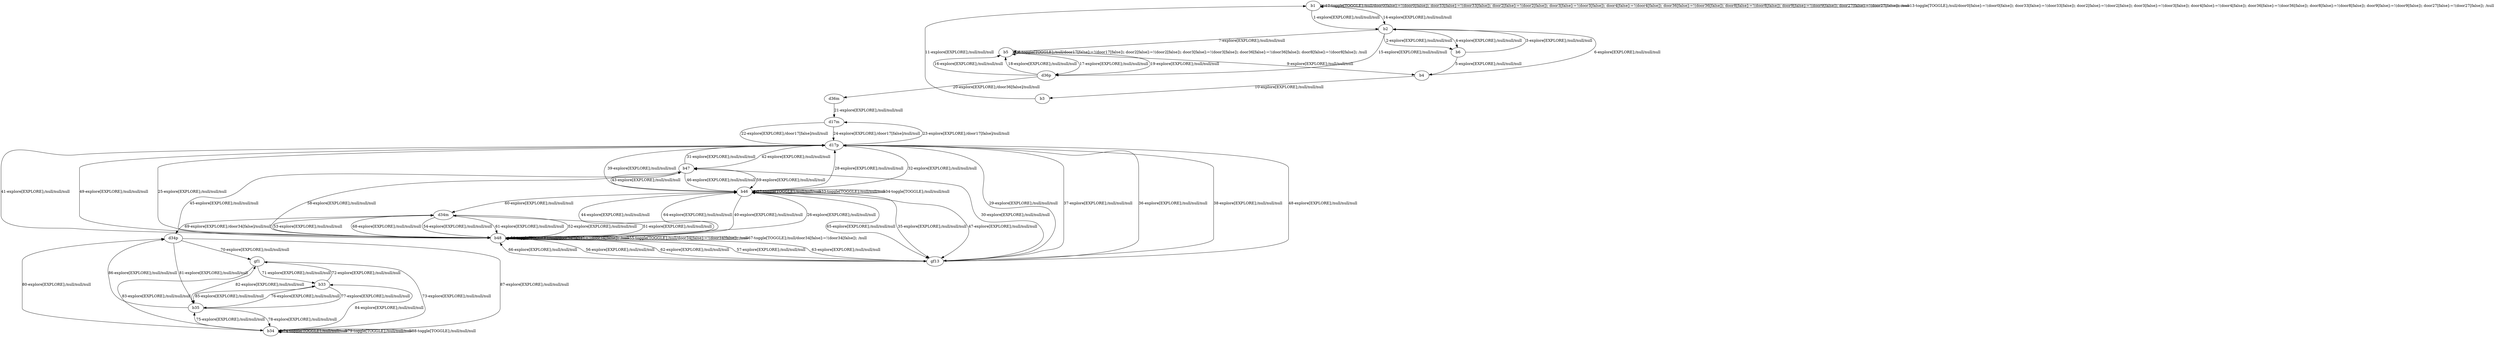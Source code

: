 # Total number of goals covered by this test: 1
# b35 --> d34p

digraph g {
"b1" -> "b2" [label = "1-explore[EXPLORE];/null/null/null"];
"b2" -> "b6" [label = "2-explore[EXPLORE];/null/null/null"];
"b6" -> "b2" [label = "3-explore[EXPLORE];/null/null/null"];
"b2" -> "b6" [label = "4-explore[EXPLORE];/null/null/null"];
"b6" -> "b4" [label = "5-explore[EXPLORE];/null/null/null"];
"b4" -> "b2" [label = "6-explore[EXPLORE];/null/null/null"];
"b2" -> "b5" [label = "7-explore[EXPLORE];/null/null/null"];
"b5" -> "b5" [label = "8-toggle[TOGGLE];/null/door17[false]:=!(door17[false]); door2[false]:=!(door2[false]); door3[false]:=!(door3[false]); door36[false]:=!(door36[false]); door8[false]:=!(door8[false]); /null"];
"b5" -> "b4" [label = "9-explore[EXPLORE];/null/null/null"];
"b4" -> "b3" [label = "10-explore[EXPLORE];/null/null/null"];
"b3" -> "b1" [label = "11-explore[EXPLORE];/null/null/null"];
"b1" -> "b1" [label = "12-toggle[TOGGLE];/null/door0[false]:=!(door0[false]); door33[false]:=!(door33[false]); door2[false]:=!(door2[false]); door3[false]:=!(door3[false]); door4[false]:=!(door4[false]); door36[false]:=!(door36[false]); door8[false]:=!(door8[false]); door9[false]:=!(door9[false]); door27[false]:=!(door27[false]); /null"];
"b1" -> "b1" [label = "13-toggle[TOGGLE];/null/door0[false]:=!(door0[false]); door33[false]:=!(door33[false]); door2[false]:=!(door2[false]); door3[false]:=!(door3[false]); door4[false]:=!(door4[false]); door36[false]:=!(door36[false]); door8[false]:=!(door8[false]); door9[false]:=!(door9[false]); door27[false]:=!(door27[false]); /null"];
"b1" -> "b2" [label = "14-explore[EXPLORE];/null/null/null"];
"b2" -> "d36p" [label = "15-explore[EXPLORE];/null/null/null"];
"d36p" -> "b5" [label = "16-explore[EXPLORE];/null/null/null"];
"b5" -> "d36p" [label = "17-explore[EXPLORE];/null/null/null"];
"d36p" -> "b5" [label = "18-explore[EXPLORE];/null/null/null"];
"b5" -> "d36p" [label = "19-explore[EXPLORE];/null/null/null"];
"d36p" -> "d36m" [label = "20-explore[EXPLORE];/door36[false]/null/null"];
"d36m" -> "d17m" [label = "21-explore[EXPLORE];/null/null/null"];
"d17m" -> "d17p" [label = "22-explore[EXPLORE];/door17[false]/null/null"];
"d17p" -> "d17m" [label = "23-explore[EXPLORE];/door17[false]/null/null"];
"d17m" -> "d17p" [label = "24-explore[EXPLORE];/door17[false]/null/null"];
"d17p" -> "b48" [label = "25-explore[EXPLORE];/null/null/null"];
"b48" -> "b46" [label = "26-explore[EXPLORE];/null/null/null"];
"b46" -> "b46" [label = "27-toggle[TOGGLE];/null/null/null"];
"b46" -> "d17p" [label = "28-explore[EXPLORE];/null/null/null"];
"d17p" -> "gf13" [label = "29-explore[EXPLORE];/null/null/null"];
"gf13" -> "b47" [label = "30-explore[EXPLORE];/null/null/null"];
"b47" -> "d17p" [label = "31-explore[EXPLORE];/null/null/null"];
"d17p" -> "b46" [label = "32-explore[EXPLORE];/null/null/null"];
"b46" -> "b46" [label = "33-toggle[TOGGLE];/null/null/null"];
"b46" -> "b46" [label = "34-toggle[TOGGLE];/null/null/null"];
"b46" -> "gf13" [label = "35-explore[EXPLORE];/null/null/null"];
"gf13" -> "d17p" [label = "36-explore[EXPLORE];/null/null/null"];
"d17p" -> "gf13" [label = "37-explore[EXPLORE];/null/null/null"];
"gf13" -> "d17p" [label = "38-explore[EXPLORE];/null/null/null"];
"d17p" -> "b46" [label = "39-explore[EXPLORE];/null/null/null"];
"b46" -> "b48" [label = "40-explore[EXPLORE];/null/null/null"];
"b48" -> "d17p" [label = "41-explore[EXPLORE];/null/null/null"];
"d17p" -> "b47" [label = "42-explore[EXPLORE];/null/null/null"];
"b47" -> "b46" [label = "43-explore[EXPLORE];/null/null/null"];
"b46" -> "b48" [label = "44-explore[EXPLORE];/null/null/null"];
"b48" -> "b47" [label = "45-explore[EXPLORE];/null/null/null"];
"b47" -> "b46" [label = "46-explore[EXPLORE];/null/null/null"];
"b46" -> "gf13" [label = "47-explore[EXPLORE];/null/null/null"];
"gf13" -> "d17p" [label = "48-explore[EXPLORE];/null/null/null"];
"d17p" -> "b48" [label = "49-explore[EXPLORE];/null/null/null"];
"b48" -> "b48" [label = "50-toggle[TOGGLE];/null/door34[false]:=!(door34[false]); /null"];
"b48" -> "d34m" [label = "51-explore[EXPLORE];/null/null/null"];
"d34m" -> "b48" [label = "52-explore[EXPLORE];/null/null/null"];
"b48" -> "d34m" [label = "53-explore[EXPLORE];/null/null/null"];
"d34m" -> "b48" [label = "54-explore[EXPLORE];/null/null/null"];
"b48" -> "b48" [label = "55-toggle[TOGGLE];/null/door34[false]:=!(door34[false]); /null"];
"b48" -> "gf13" [label = "56-explore[EXPLORE];/null/null/null"];
"gf13" -> "b48" [label = "57-explore[EXPLORE];/null/null/null"];
"b48" -> "b47" [label = "58-explore[EXPLORE];/null/null/null"];
"b47" -> "b46" [label = "59-explore[EXPLORE];/null/null/null"];
"b46" -> "d34m" [label = "60-explore[EXPLORE];/null/null/null"];
"d34m" -> "b48" [label = "61-explore[EXPLORE];/null/null/null"];
"b48" -> "gf13" [label = "62-explore[EXPLORE];/null/null/null"];
"gf13" -> "b48" [label = "63-explore[EXPLORE];/null/null/null"];
"b48" -> "b46" [label = "64-explore[EXPLORE];/null/null/null"];
"b46" -> "gf13" [label = "65-explore[EXPLORE];/null/null/null"];
"gf13" -> "b48" [label = "66-explore[EXPLORE];/null/null/null"];
"b48" -> "b48" [label = "67-toggle[TOGGLE];/null/door34[false]:=!(door34[false]); /null"];
"b48" -> "d34m" [label = "68-explore[EXPLORE];/null/null/null"];
"d34m" -> "d34p" [label = "69-explore[EXPLORE];/door34[false]/null/null"];
"d34p" -> "gf1" [label = "70-explore[EXPLORE];/null/null/null"];
"gf1" -> "b33" [label = "71-explore[EXPLORE];/null/null/null"];
"b33" -> "gf1" [label = "72-explore[EXPLORE];/null/null/null"];
"gf1" -> "b34" [label = "73-explore[EXPLORE];/null/null/null"];
"b34" -> "b34" [label = "74-toggle[TOGGLE];/null/null/null"];
"b34" -> "b35" [label = "75-explore[EXPLORE];/null/null/null"];
"b35" -> "b33" [label = "76-explore[EXPLORE];/null/null/null"];
"b33" -> "b35" [label = "77-explore[EXPLORE];/null/null/null"];
"b35" -> "b34" [label = "78-explore[EXPLORE];/null/null/null"];
"b34" -> "b34" [label = "79-toggle[TOGGLE];/null/null/null"];
"b34" -> "d34p" [label = "80-explore[EXPLORE];/null/null/null"];
"d34p" -> "b35" [label = "81-explore[EXPLORE];/null/null/null"];
"b35" -> "gf1" [label = "82-explore[EXPLORE];/null/null/null"];
"gf1" -> "b34" [label = "83-explore[EXPLORE];/null/null/null"];
"b34" -> "b33" [label = "84-explore[EXPLORE];/null/null/null"];
"b33" -> "b35" [label = "85-explore[EXPLORE];/null/null/null"];
"b35" -> "d34p" [label = "86-explore[EXPLORE];/null/null/null"];
"d34p" -> "b34" [label = "87-explore[EXPLORE];/null/null/null"];
"b34" -> "b34" [label = "88-toggle[TOGGLE];/null/null/null"];
}